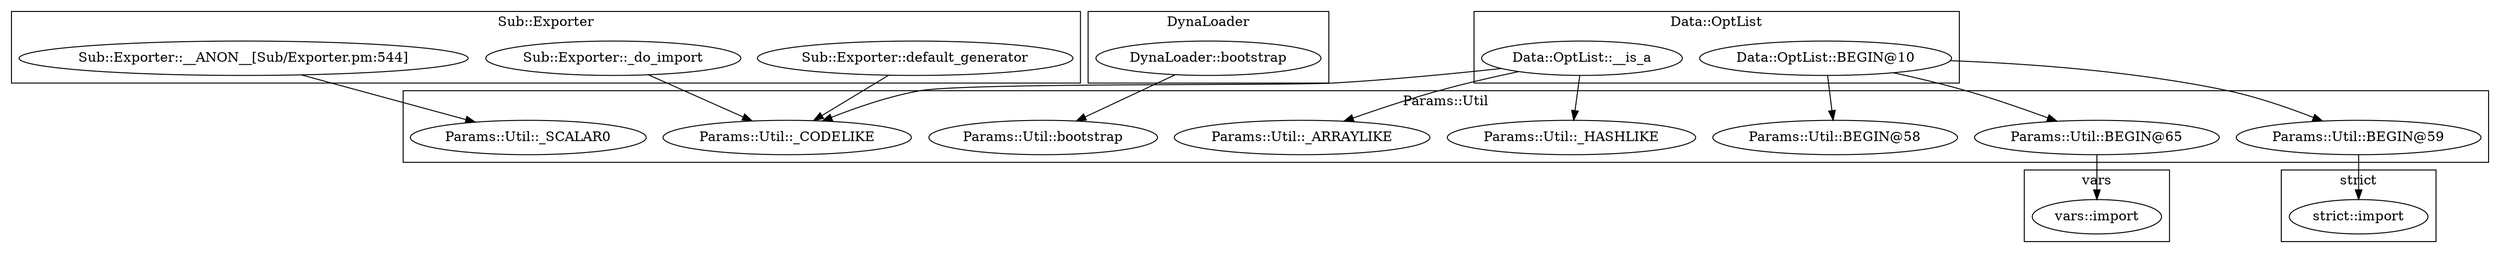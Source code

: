 digraph {
graph [overlap=false]
subgraph cluster_Sub_Exporter {
	label="Sub::Exporter";
	"Sub::Exporter::default_generator";
	"Sub::Exporter::__ANON__[Sub/Exporter.pm:544]";
	"Sub::Exporter::_do_import";
}
subgraph cluster_DynaLoader {
	label="DynaLoader";
	"DynaLoader::bootstrap";
}
subgraph cluster_vars {
	label="vars";
	"vars::import";
}
subgraph cluster_Data_OptList {
	label="Data::OptList";
	"Data::OptList::BEGIN@10";
	"Data::OptList::__is_a";
}
subgraph cluster_strict {
	label="strict";
	"strict::import";
}
subgraph cluster_Params_Util {
	label="Params::Util";
	"Params::Util::bootstrap";
	"Params::Util::_ARRAYLIKE";
	"Params::Util::BEGIN@65";
	"Params::Util::BEGIN@58";
	"Params::Util::_CODELIKE";
	"Params::Util::_SCALAR0";
	"Params::Util::_HASHLIKE";
	"Params::Util::BEGIN@59";
}
"DynaLoader::bootstrap" -> "Params::Util::bootstrap";
"Data::OptList::BEGIN@10" -> "Params::Util::BEGIN@65";
"Data::OptList::BEGIN@10" -> "Params::Util::BEGIN@59";
"Data::OptList::__is_a" -> "Params::Util::_ARRAYLIKE";
"Data::OptList::BEGIN@10" -> "Params::Util::BEGIN@58";
"Data::OptList::__is_a" -> "Params::Util::_HASHLIKE";
"Sub::Exporter::default_generator" -> "Params::Util::_CODELIKE";
"Data::OptList::__is_a" -> "Params::Util::_CODELIKE";
"Sub::Exporter::_do_import" -> "Params::Util::_CODELIKE";
"Params::Util::BEGIN@65" -> "vars::import";
"Sub::Exporter::__ANON__[Sub/Exporter.pm:544]" -> "Params::Util::_SCALAR0";
"Params::Util::BEGIN@59" -> "strict::import";
}
